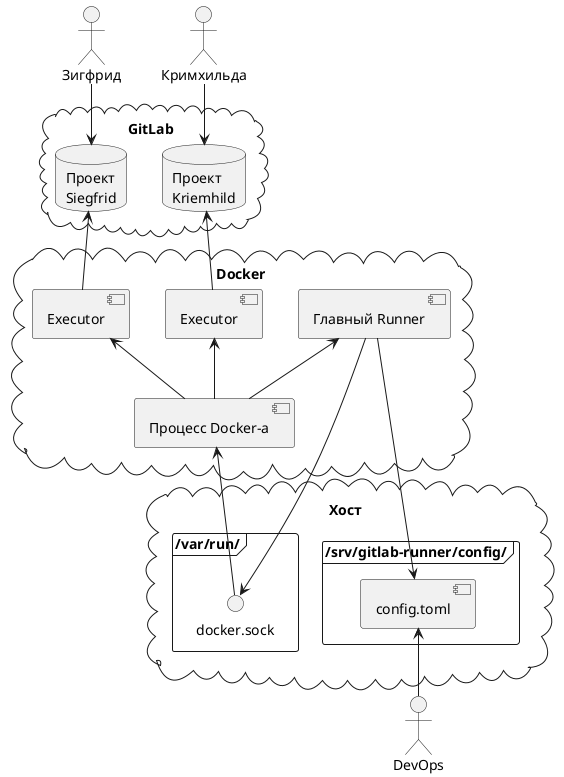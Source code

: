 @startuml arch

actor "DevOps" as devops
actor "Зигфрид" as siegfrid
actor "Кримхильда" as kriemhild

cloud "GitLab" {
    database "Проект\nSiegfrid" as proj_siegfrid
    database "Проект\nKriemhild" as proj_kriemhild
}

cloud "Docker" {
    component "Процесс Docker-а" as docker
    component "Главный Runner" as runner
    component "Executor" as ex_siegfrid
    component "Executor" as ex_kriemhild
}

cloud "Хост" {
    frame "/srv/gitlab-runner/config/" {
        component "config.toml" as config
    }
    frame "/var/run/" {
        () "docker.sock" as sock
    }
}

runner -down-> sock
runner -down-> config
sock -up-> docker
docker -up-> ex_siegfrid
docker -up-> ex_kriemhild
docker -up-> runner
ex_siegfrid -up-> proj_siegfrid
ex_kriemhild -up-> proj_kriemhild
siegfrid -down-> proj_siegfrid
kriemhild -down-> proj_kriemhild
devops -up-> config

@enduml